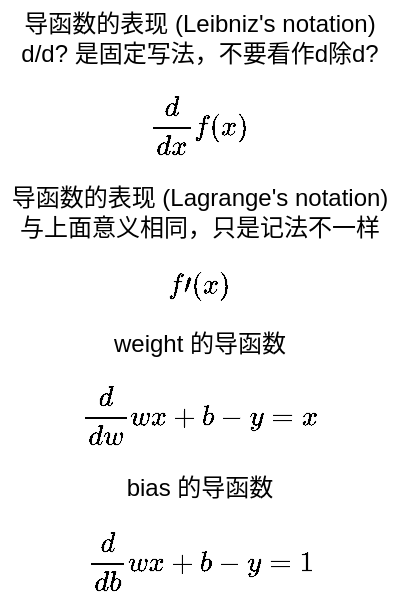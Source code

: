 <mxfile version="12.9.3" type="device"><diagram id="69BC8ftjBYQ0e874cOG9" name="Page-1"><mxGraphModel dx="946" dy="611" grid="1" gridSize="10" guides="1" tooltips="1" connect="1" arrows="1" fold="1" page="1" pageScale="1" pageWidth="850" pageHeight="1100" math="1" shadow="0"><root><mxCell id="0"/><mxCell id="1" parent="0"/><mxCell id="w5ipSAQhe2cot1cj1ROI-1" value="导函数的表现 (Leibniz's notation)&lt;br&gt;d/d? 是固定写法，不要看作d除d?&lt;br&gt;&lt;br&gt;`frac{d}{dx}f(x)`&lt;br&gt;&lt;br&gt;导函数的表现 (Lagrange's notation)&lt;br&gt;与上面意义相同，只是记法不一样&lt;br&gt;&lt;br&gt;`f'(x)`&lt;br&gt;&lt;br&gt;weight 的导函数&lt;br&gt;&lt;br&gt;`frac{d}{dw}wx+b-y = x`&lt;br&gt;&lt;br&gt;bias 的导函数&lt;br&gt;&lt;br&gt;`frac{d}{db}wx+b-y = 1`&lt;br&gt;&lt;div&gt;&lt;/div&gt;" style="text;html=1;strokeColor=none;fillColor=none;align=center;verticalAlign=middle;whiteSpace=wrap;rounded=0;" parent="1" vertex="1"><mxGeometry x="170" y="120" width="200" height="300" as="geometry"/></mxCell></root></mxGraphModel></diagram></mxfile>
